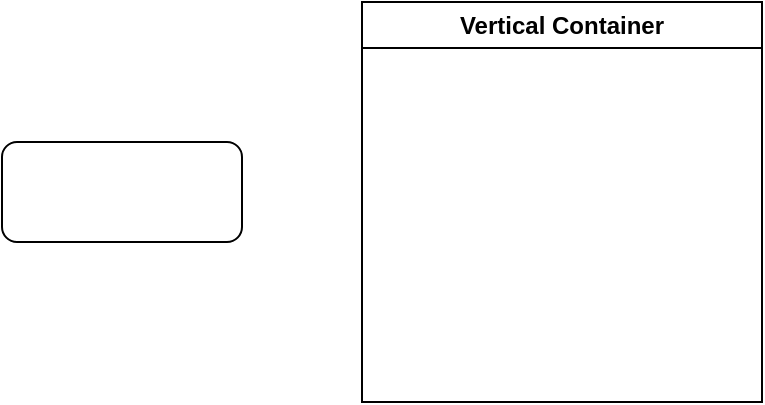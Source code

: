 <mxfile version="24.1.0" type="device">
  <diagram name="Сторінка-1" id="L1LJ3Xz__yvtlqMjZck5">
    <mxGraphModel dx="1434" dy="836" grid="1" gridSize="10" guides="1" tooltips="1" connect="1" arrows="1" fold="1" page="1" pageScale="1" pageWidth="1169" pageHeight="827" math="0" shadow="0">
      <root>
        <mxCell id="0" />
        <mxCell id="1" parent="0" />
        <mxCell id="6AtSezz89HY-rOXio-6f-1" value="" style="rounded=1;whiteSpace=wrap;html=1;" vertex="1" parent="1">
          <mxGeometry x="10" y="110" width="120" height="50" as="geometry" />
        </mxCell>
        <mxCell id="6AtSezz89HY-rOXio-6f-2" value="Vertical Container" style="swimlane;whiteSpace=wrap;html=1;" vertex="1" parent="1">
          <mxGeometry x="190" y="40" width="200" height="200" as="geometry" />
        </mxCell>
      </root>
    </mxGraphModel>
  </diagram>
</mxfile>
